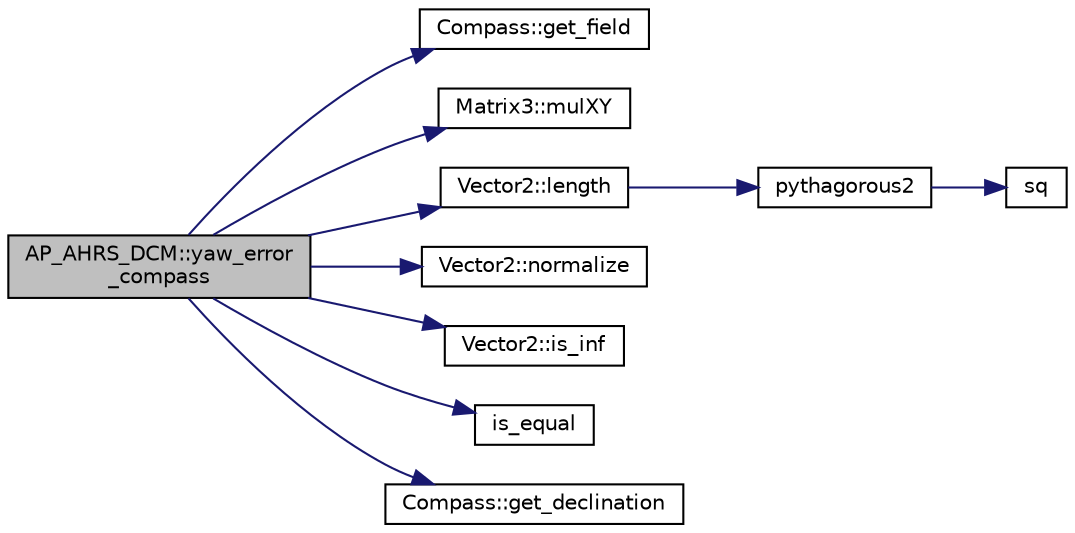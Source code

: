 digraph "AP_AHRS_DCM::yaw_error_compass"
{
 // INTERACTIVE_SVG=YES
  edge [fontname="Helvetica",fontsize="10",labelfontname="Helvetica",labelfontsize="10"];
  node [fontname="Helvetica",fontsize="10",shape=record];
  rankdir="LR";
  Node1 [label="AP_AHRS_DCM::yaw_error\l_compass",height=0.2,width=0.4,color="black", fillcolor="grey75", style="filled" fontcolor="black"];
  Node1 -> Node2 [color="midnightblue",fontsize="10",style="solid",fontname="Helvetica"];
  Node2 [label="Compass::get_field",height=0.2,width=0.4,color="black", fillcolor="white", style="filled",URL="$classCompass.html#aa1f44c7920bbd147fa2e58bfedd3c4bb",tooltip="Return the current field as a Vector3f. "];
  Node1 -> Node3 [color="midnightblue",fontsize="10",style="solid",fontname="Helvetica"];
  Node3 [label="Matrix3::mulXY",height=0.2,width=0.4,color="black", fillcolor="white", style="filled",URL="$classMatrix3.html#a4a7bc2c8ec460484472f14298dfec7bf"];
  Node1 -> Node4 [color="midnightblue",fontsize="10",style="solid",fontname="Helvetica"];
  Node4 [label="Vector2::length",height=0.2,width=0.4,color="black", fillcolor="white", style="filled",URL="$structVector2.html#ad8ebafde96f43521d3647e2552387529",tooltip="-*- tab-width: 4; Mode: C++; c-basic-offset: 4; indent-tabs-mode: nil -*- "];
  Node4 -> Node5 [color="midnightblue",fontsize="10",style="solid",fontname="Helvetica"];
  Node5 [label="pythagorous2",height=0.2,width=0.4,color="black", fillcolor="white", style="filled",URL="$AP__Math_8cpp.html#afd3767d48a7b20f6d5220a4f8007af00"];
  Node5 -> Node6 [color="midnightblue",fontsize="10",style="solid",fontname="Helvetica"];
  Node6 [label="sq",height=0.2,width=0.4,color="black", fillcolor="white", style="filled",URL="$AP__Math_8cpp.html#a996fdbe87607543eef5dcb234f6bc017"];
  Node1 -> Node7 [color="midnightblue",fontsize="10",style="solid",fontname="Helvetica"];
  Node7 [label="Vector2::normalize",height=0.2,width=0.4,color="black", fillcolor="white", style="filled",URL="$structVector2.html#ace2a626eaa79412e2946216e9c3e63c6"];
  Node1 -> Node8 [color="midnightblue",fontsize="10",style="solid",fontname="Helvetica"];
  Node8 [label="Vector2::is_inf",height=0.2,width=0.4,color="black", fillcolor="white", style="filled",URL="$structVector2.html#aa5e9fddaa1ce691bc6f3e9746e70acee"];
  Node1 -> Node9 [color="midnightblue",fontsize="10",style="solid",fontname="Helvetica"];
  Node9 [label="is_equal",height=0.2,width=0.4,color="black", fillcolor="white", style="filled",URL="$AP__Math_8h.html#acedd05d9f5ab6f2878991cc684e17c18"];
  Node1 -> Node10 [color="midnightblue",fontsize="10",style="solid",fontname="Helvetica"];
  Node10 [label="Compass::get_declination",height=0.2,width=0.4,color="black", fillcolor="white", style="filled",URL="$classCompass.html#a5051de1d15ee203600422235ab93c88c"];
}
